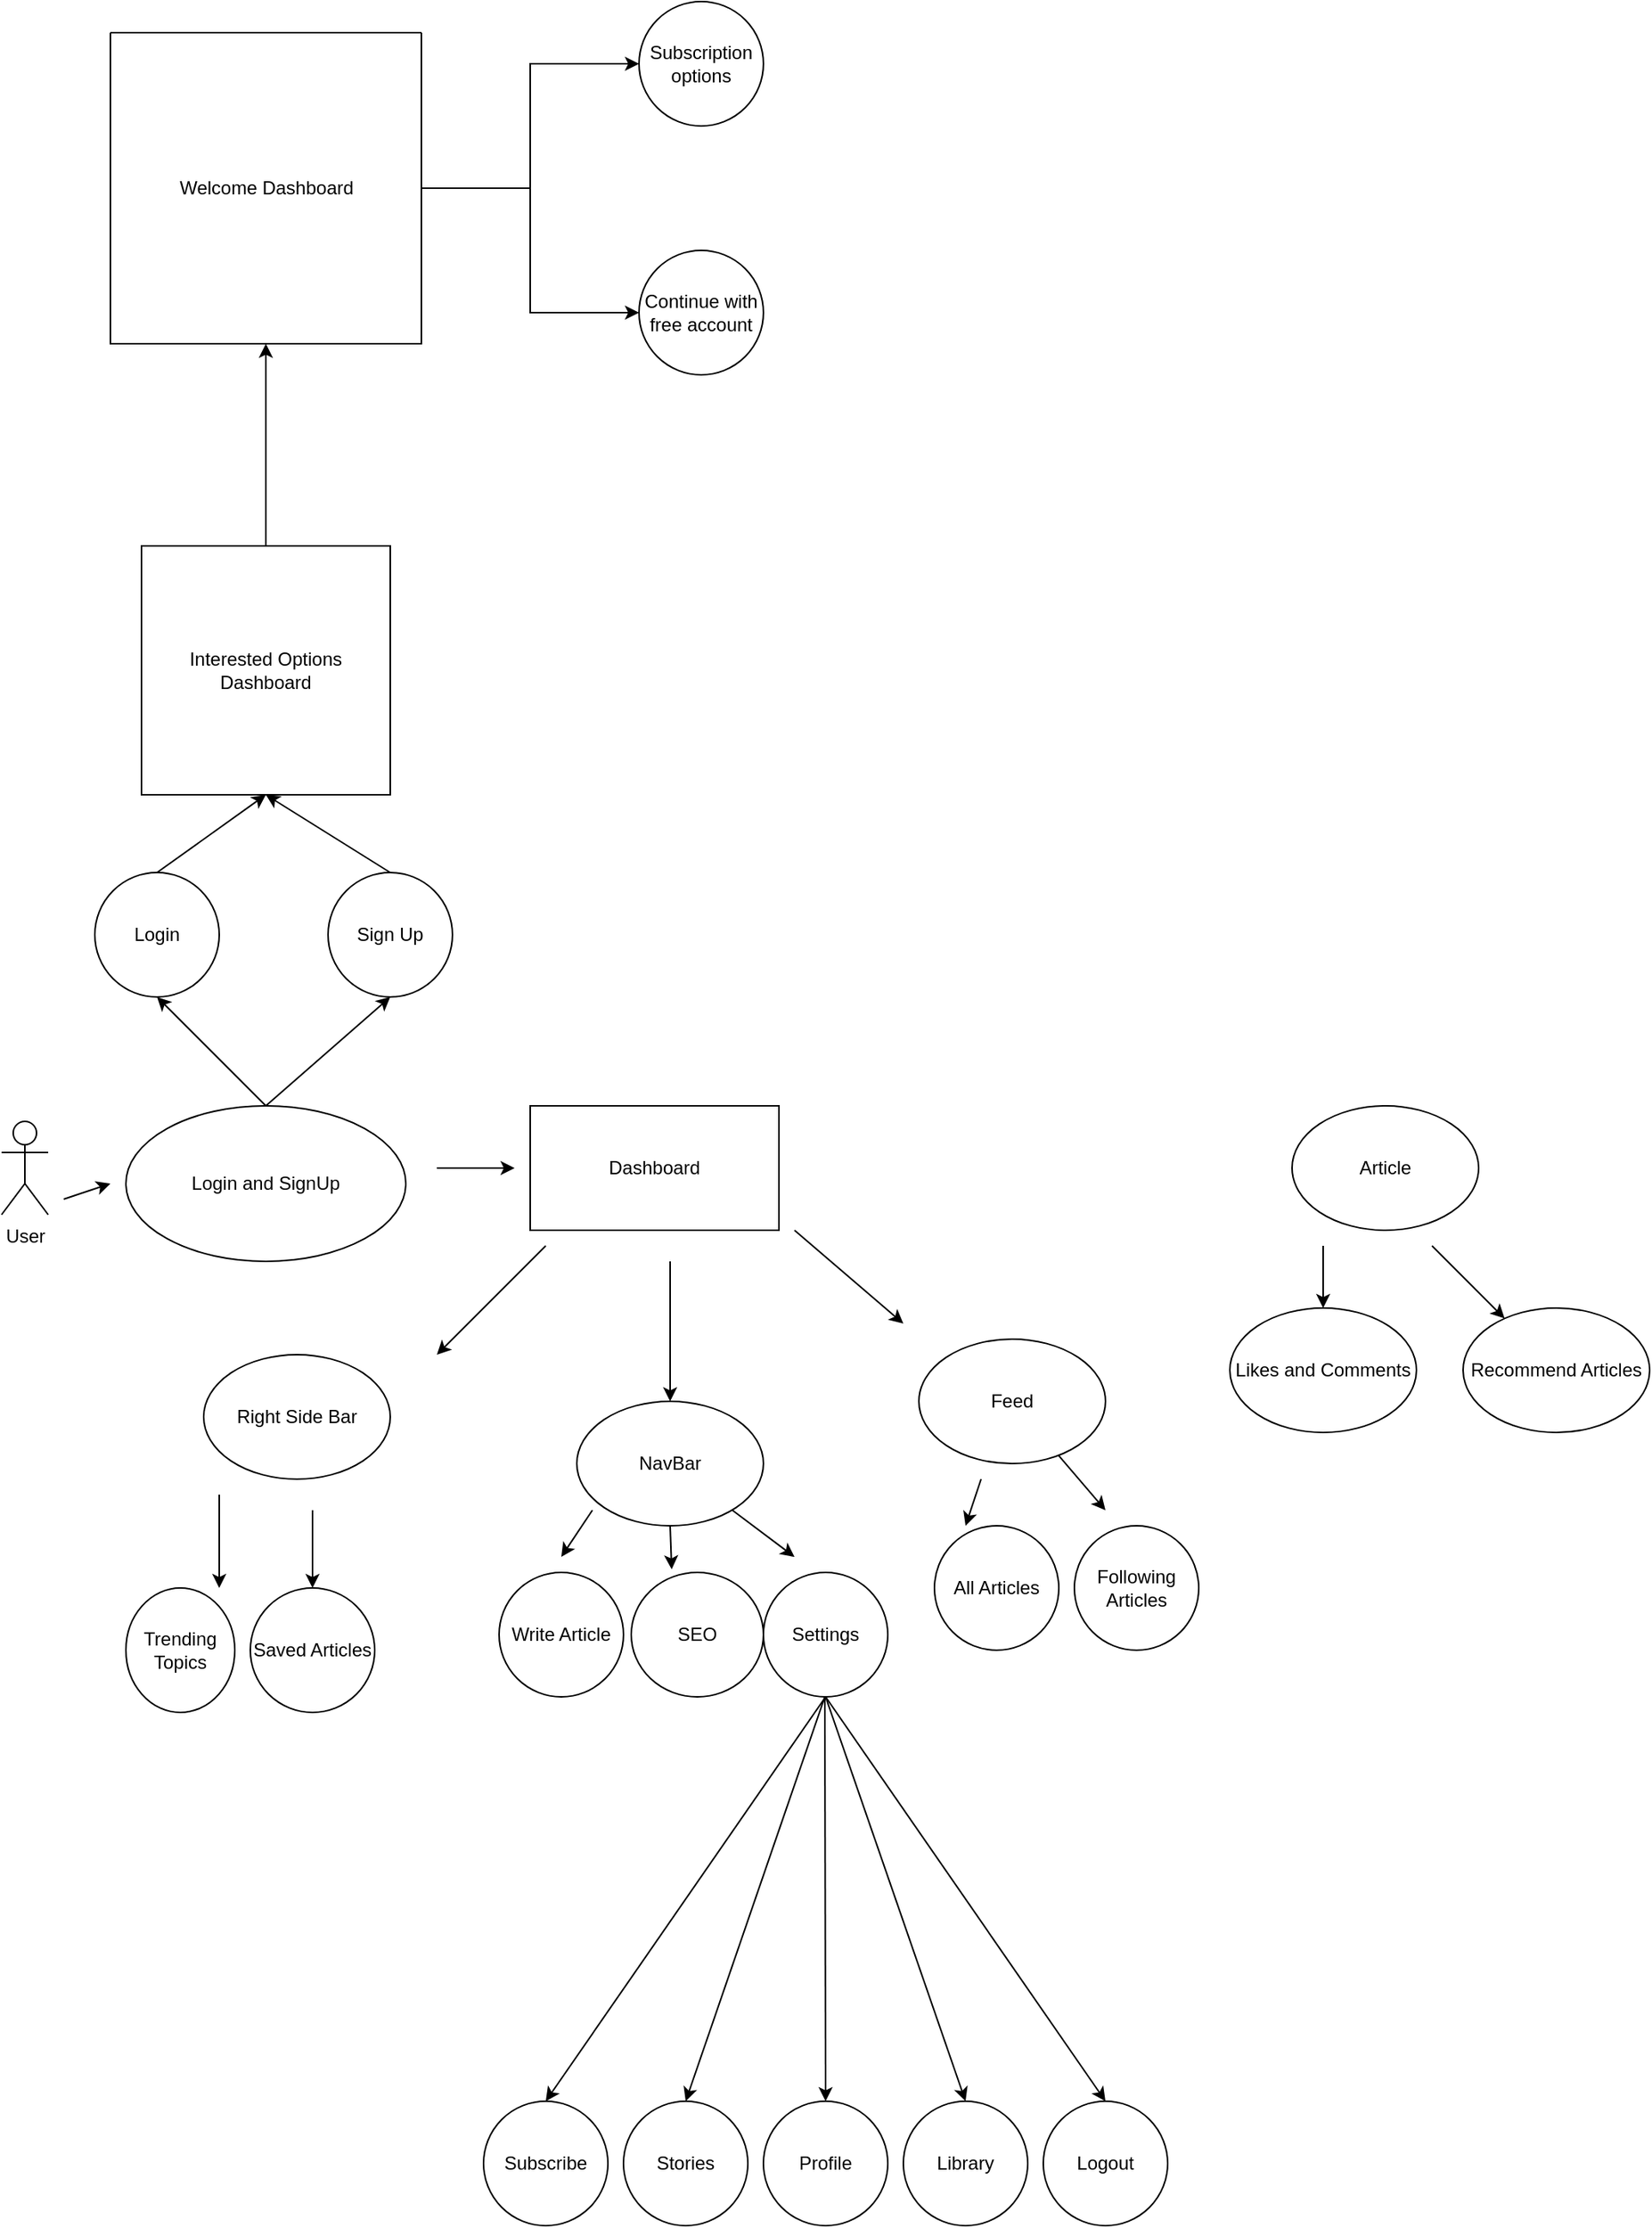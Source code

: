 <mxfile version="22.0.0" type="github">
  <diagram name="Page-1" id="HLBAHSRAQftFI1AV-PXY">
    <mxGraphModel dx="1230" dy="20684" grid="1" gridSize="10" guides="1" tooltips="1" connect="1" arrows="1" fold="1" page="1" pageScale="1" pageWidth="20000" pageHeight="20000" math="0" shadow="0">
      <root>
        <mxCell id="0" />
        <mxCell id="1" parent="0" />
        <mxCell id="kWuQgmkxJEoCWj09236m-1" value="Login and SignUp" style="ellipse;whiteSpace=wrap;html=1;" parent="1" vertex="1">
          <mxGeometry x="100" y="70" width="180" height="100" as="geometry" />
        </mxCell>
        <mxCell id="kWuQgmkxJEoCWj09236m-2" value="Text" style="text;strokeColor=none;align=center;fillColor=none;html=1;verticalAlign=middle;whiteSpace=wrap;rounded=0;" parent="1" vertex="1">
          <mxGeometry x="440" y="95" width="60" height="30" as="geometry" />
        </mxCell>
        <mxCell id="kWuQgmkxJEoCWj09236m-3" value="Dashboard" style="square;whiteSpace=wrap;html=1;" parent="1" vertex="1">
          <mxGeometry x="360" y="70" width="160" height="80" as="geometry" />
        </mxCell>
        <mxCell id="kWuQgmkxJEoCWj09236m-8" value="" style="endArrow=classic;html=1;rounded=0;" parent="1" target="kWuQgmkxJEoCWj09236m-5" edge="1">
          <mxGeometry width="50" height="50" relative="1" as="geometry">
            <mxPoint x="450" y="170" as="sourcePoint" />
            <mxPoint x="520" y="241" as="targetPoint" />
            <Array as="points">
              <mxPoint x="450" y="220" />
            </Array>
          </mxGeometry>
        </mxCell>
        <mxCell id="kWuQgmkxJEoCWj09236m-10" value="Feed" style="ellipse;whiteSpace=wrap;html=1;" parent="1" vertex="1">
          <mxGeometry x="610" y="220" width="120" height="80" as="geometry" />
        </mxCell>
        <mxCell id="kWuQgmkxJEoCWj09236m-11" value="Right Side Bar" style="ellipse;whiteSpace=wrap;html=1;" parent="1" vertex="1">
          <mxGeometry x="150" y="230" width="120" height="80" as="geometry" />
        </mxCell>
        <mxCell id="kWuQgmkxJEoCWj09236m-12" value="" style="endArrow=classic;html=1;rounded=0;" parent="1" edge="1">
          <mxGeometry width="50" height="50" relative="1" as="geometry">
            <mxPoint x="370" y="160" as="sourcePoint" />
            <mxPoint x="300" y="230" as="targetPoint" />
          </mxGeometry>
        </mxCell>
        <mxCell id="kWuQgmkxJEoCWj09236m-13" value="" style="endArrow=classic;html=1;rounded=0;" parent="1" edge="1">
          <mxGeometry width="50" height="50" relative="1" as="geometry">
            <mxPoint x="530" y="150" as="sourcePoint" />
            <mxPoint x="600" y="210" as="targetPoint" />
            <Array as="points" />
          </mxGeometry>
        </mxCell>
        <mxCell id="kWuQgmkxJEoCWj09236m-14" value="" style="endArrow=classic;html=1;rounded=0;" parent="1" edge="1">
          <mxGeometry width="50" height="50" relative="1" as="geometry">
            <mxPoint x="300" y="110" as="sourcePoint" />
            <mxPoint x="350" y="110" as="targetPoint" />
          </mxGeometry>
        </mxCell>
        <mxCell id="kWuQgmkxJEoCWj09236m-15" value="Saved Articles" style="ellipse;whiteSpace=wrap;html=1;" parent="1" vertex="1">
          <mxGeometry x="180" y="380" width="80" height="80" as="geometry" />
        </mxCell>
        <mxCell id="kWuQgmkxJEoCWj09236m-16" value="Trending Topics" style="ellipse;whiteSpace=wrap;html=1;" parent="1" vertex="1">
          <mxGeometry x="100" y="380" width="70" height="80" as="geometry" />
        </mxCell>
        <mxCell id="kWuQgmkxJEoCWj09236m-17" value="" style="endArrow=classic;html=1;rounded=0;" parent="1" edge="1">
          <mxGeometry width="50" height="50" relative="1" as="geometry">
            <mxPoint x="160" y="320" as="sourcePoint" />
            <mxPoint x="160" y="380" as="targetPoint" />
          </mxGeometry>
        </mxCell>
        <mxCell id="kWuQgmkxJEoCWj09236m-18" value="" style="endArrow=classic;html=1;rounded=0;" parent="1" source="kWuQgmkxJEoCWj09236m-5" edge="1">
          <mxGeometry width="50" height="50" relative="1" as="geometry">
            <mxPoint x="400" y="310" as="sourcePoint" />
            <mxPoint x="450" y="260" as="targetPoint" />
          </mxGeometry>
        </mxCell>
        <mxCell id="kWuQgmkxJEoCWj09236m-19" value="" style="endArrow=classic;html=1;rounded=0;" parent="1" target="kWuQgmkxJEoCWj09236m-5" edge="1">
          <mxGeometry width="50" height="50" relative="1" as="geometry">
            <mxPoint x="400" y="310" as="sourcePoint" />
            <mxPoint x="450" y="260" as="targetPoint" />
          </mxGeometry>
        </mxCell>
        <mxCell id="kWuQgmkxJEoCWj09236m-5" value="NavBar" style="ellipse;whiteSpace=wrap;html=1;" parent="1" vertex="1">
          <mxGeometry x="390" y="260" width="120" height="80" as="geometry" />
        </mxCell>
        <mxCell id="kWuQgmkxJEoCWj09236m-20" value="" style="endArrow=classic;html=1;rounded=0;" parent="1" edge="1">
          <mxGeometry width="50" height="50" relative="1" as="geometry">
            <mxPoint x="220" y="330" as="sourcePoint" />
            <mxPoint x="220" y="380" as="targetPoint" />
          </mxGeometry>
        </mxCell>
        <mxCell id="kWuQgmkxJEoCWj09236m-21" value="User" style="shape=umlActor;verticalLabelPosition=bottom;verticalAlign=top;html=1;outlineConnect=0;" parent="1" vertex="1">
          <mxGeometry x="20" y="80" width="30" height="60" as="geometry" />
        </mxCell>
        <mxCell id="kWuQgmkxJEoCWj09236m-22" value="" style="endArrow=classic;html=1;rounded=0;" parent="1" edge="1">
          <mxGeometry width="50" height="50" relative="1" as="geometry">
            <mxPoint x="60" y="130" as="sourcePoint" />
            <mxPoint x="90" y="120" as="targetPoint" />
          </mxGeometry>
        </mxCell>
        <mxCell id="kWuQgmkxJEoCWj09236m-26" value="Write Article" style="ellipse;whiteSpace=wrap;html=1;" parent="1" vertex="1">
          <mxGeometry x="340" y="370" width="80" height="80" as="geometry" />
        </mxCell>
        <mxCell id="kWuQgmkxJEoCWj09236m-27" value="" style="endArrow=classic;html=1;rounded=0;" parent="1" edge="1">
          <mxGeometry width="50" height="50" relative="1" as="geometry">
            <mxPoint x="400" y="330" as="sourcePoint" />
            <mxPoint x="380" y="360" as="targetPoint" />
          </mxGeometry>
        </mxCell>
        <mxCell id="kWuQgmkxJEoCWj09236m-28" value="SEO" style="ellipse;whiteSpace=wrap;html=1;" parent="1" vertex="1">
          <mxGeometry x="425" y="370" width="85" height="80" as="geometry" />
        </mxCell>
        <mxCell id="kWuQgmkxJEoCWj09236m-29" value="Settings" style="ellipse;whiteSpace=wrap;html=1;" parent="1" vertex="1">
          <mxGeometry x="510" y="370" width="80" height="80" as="geometry" />
        </mxCell>
        <mxCell id="kWuQgmkxJEoCWj09236m-30" value="" style="endArrow=classic;html=1;rounded=0;entryX=0.306;entryY=-0.025;entryDx=0;entryDy=0;entryPerimeter=0;" parent="1" target="kWuQgmkxJEoCWj09236m-28" edge="1">
          <mxGeometry width="50" height="50" relative="1" as="geometry">
            <mxPoint x="450" y="340" as="sourcePoint" />
            <mxPoint x="450" y="360" as="targetPoint" />
          </mxGeometry>
        </mxCell>
        <mxCell id="kWuQgmkxJEoCWj09236m-31" value="" style="endArrow=classic;html=1;rounded=0;" parent="1" source="kWuQgmkxJEoCWj09236m-5" edge="1">
          <mxGeometry width="50" height="50" relative="1" as="geometry">
            <mxPoint x="450" y="320" as="sourcePoint" />
            <mxPoint x="530" y="360" as="targetPoint" />
          </mxGeometry>
        </mxCell>
        <mxCell id="kWuQgmkxJEoCWj09236m-32" value="All Articles" style="ellipse;whiteSpace=wrap;html=1;" parent="1" vertex="1">
          <mxGeometry x="620" y="340" width="80" height="80" as="geometry" />
        </mxCell>
        <mxCell id="kWuQgmkxJEoCWj09236m-33" value="Following Articles" style="ellipse;whiteSpace=wrap;html=1;" parent="1" vertex="1">
          <mxGeometry x="710" y="340" width="80" height="80" as="geometry" />
        </mxCell>
        <mxCell id="kWuQgmkxJEoCWj09236m-34" value="" style="endArrow=classic;html=1;rounded=0;" parent="1" source="kWuQgmkxJEoCWj09236m-10" edge="1">
          <mxGeometry width="50" height="50" relative="1" as="geometry">
            <mxPoint x="700" y="325" as="sourcePoint" />
            <mxPoint x="730" y="330" as="targetPoint" />
          </mxGeometry>
        </mxCell>
        <mxCell id="kWuQgmkxJEoCWj09236m-35" value="" style="endArrow=classic;html=1;rounded=0;entryX=0.25;entryY=0;entryDx=0;entryDy=0;entryPerimeter=0;" parent="1" target="kWuQgmkxJEoCWj09236m-32" edge="1">
          <mxGeometry width="50" height="50" relative="1" as="geometry">
            <mxPoint x="650" y="310" as="sourcePoint" />
            <mxPoint x="630" y="290" as="targetPoint" />
          </mxGeometry>
        </mxCell>
        <mxCell id="5FA6khE3D7yvK3VwwhYJ-2" value="Profile" style="ellipse;whiteSpace=wrap;html=1;aspect=fixed;" parent="1" vertex="1">
          <mxGeometry x="510" y="710" width="80" height="80" as="geometry" />
        </mxCell>
        <mxCell id="5FA6khE3D7yvK3VwwhYJ-4" value="" style="endArrow=classic;html=1;rounded=0;entryX=0.5;entryY=0;entryDx=0;entryDy=0;" parent="1" target="5FA6khE3D7yvK3VwwhYJ-2" edge="1">
          <mxGeometry width="50" height="50" relative="1" as="geometry">
            <mxPoint x="549.5" y="450" as="sourcePoint" />
            <mxPoint x="550" y="500" as="targetPoint" />
          </mxGeometry>
        </mxCell>
        <mxCell id="5FA6khE3D7yvK3VwwhYJ-5" value="Library" style="ellipse;whiteSpace=wrap;html=1;aspect=fixed;" parent="1" vertex="1">
          <mxGeometry x="600" y="710" width="80" height="80" as="geometry" />
        </mxCell>
        <mxCell id="5FA6khE3D7yvK3VwwhYJ-6" value="Stories" style="ellipse;whiteSpace=wrap;html=1;aspect=fixed;" parent="1" vertex="1">
          <mxGeometry x="420" y="710" width="80" height="80" as="geometry" />
        </mxCell>
        <mxCell id="5FA6khE3D7yvK3VwwhYJ-7" value="" style="endArrow=classic;html=1;rounded=0;entryX=0.5;entryY=0;entryDx=0;entryDy=0;" parent="1" target="5FA6khE3D7yvK3VwwhYJ-6" edge="1">
          <mxGeometry width="50" height="50" relative="1" as="geometry">
            <mxPoint x="549.5" y="450" as="sourcePoint" />
            <mxPoint x="550" y="710" as="targetPoint" />
          </mxGeometry>
        </mxCell>
        <mxCell id="5FA6khE3D7yvK3VwwhYJ-9" value="" style="endArrow=classic;html=1;rounded=0;entryX=0.5;entryY=0;entryDx=0;entryDy=0;exitX=0.5;exitY=1;exitDx=0;exitDy=0;" parent="1" source="kWuQgmkxJEoCWj09236m-29" target="5FA6khE3D7yvK3VwwhYJ-5" edge="1">
          <mxGeometry width="50" height="50" relative="1" as="geometry">
            <mxPoint x="559.5" y="460" as="sourcePoint" />
            <mxPoint x="560" y="720" as="targetPoint" />
          </mxGeometry>
        </mxCell>
        <mxCell id="5FA6khE3D7yvK3VwwhYJ-10" value="Logout" style="ellipse;whiteSpace=wrap;html=1;aspect=fixed;" parent="1" vertex="1">
          <mxGeometry x="690" y="710" width="80" height="80" as="geometry" />
        </mxCell>
        <mxCell id="5FA6khE3D7yvK3VwwhYJ-11" value="" style="endArrow=classic;html=1;rounded=0;entryX=0.5;entryY=0;entryDx=0;entryDy=0;exitX=0.5;exitY=1;exitDx=0;exitDy=0;" parent="1" source="kWuQgmkxJEoCWj09236m-29" target="5FA6khE3D7yvK3VwwhYJ-10" edge="1">
          <mxGeometry width="50" height="50" relative="1" as="geometry">
            <mxPoint x="560" y="460" as="sourcePoint" />
            <mxPoint x="650" y="720" as="targetPoint" />
          </mxGeometry>
        </mxCell>
        <mxCell id="5FA6khE3D7yvK3VwwhYJ-12" value="Subscribe" style="ellipse;whiteSpace=wrap;html=1;aspect=fixed;" parent="1" vertex="1">
          <mxGeometry x="330" y="710" width="80" height="80" as="geometry" />
        </mxCell>
        <mxCell id="5FA6khE3D7yvK3VwwhYJ-13" value="" style="endArrow=classic;html=1;rounded=0;entryX=0.5;entryY=0;entryDx=0;entryDy=0;" parent="1" target="5FA6khE3D7yvK3VwwhYJ-12" edge="1">
          <mxGeometry width="50" height="50" relative="1" as="geometry">
            <mxPoint x="550" y="450" as="sourcePoint" />
            <mxPoint x="470" y="720" as="targetPoint" />
          </mxGeometry>
        </mxCell>
        <mxCell id="M7W290cnq0c0b7fb404U-10" value="Sign Up" style="ellipse;whiteSpace=wrap;html=1;aspect=fixed;" parent="1" vertex="1">
          <mxGeometry x="230" y="-80" width="80" height="80" as="geometry" />
        </mxCell>
        <mxCell id="M7W290cnq0c0b7fb404U-11" value="Login" style="ellipse;whiteSpace=wrap;html=1;aspect=fixed;" parent="1" vertex="1">
          <mxGeometry x="80" y="-80" width="80" height="80" as="geometry" />
        </mxCell>
        <mxCell id="M7W290cnq0c0b7fb404U-12" value="" style="endArrow=classic;html=1;rounded=0;entryX=0.5;entryY=1;entryDx=0;entryDy=0;" parent="1" target="M7W290cnq0c0b7fb404U-11" edge="1">
          <mxGeometry width="50" height="50" relative="1" as="geometry">
            <mxPoint x="190" y="70" as="sourcePoint" />
            <mxPoint x="450" y="-130" as="targetPoint" />
          </mxGeometry>
        </mxCell>
        <mxCell id="M7W290cnq0c0b7fb404U-13" value="" style="endArrow=classic;html=1;rounded=0;exitX=0.5;exitY=0;exitDx=0;exitDy=0;entryX=0.5;entryY=1;entryDx=0;entryDy=0;" parent="1" source="kWuQgmkxJEoCWj09236m-1" target="M7W290cnq0c0b7fb404U-10" edge="1">
          <mxGeometry width="50" height="50" relative="1" as="geometry">
            <mxPoint x="400" y="-80" as="sourcePoint" />
            <mxPoint x="450" y="-130" as="targetPoint" />
          </mxGeometry>
        </mxCell>
        <mxCell id="M7W290cnq0c0b7fb404U-24" style="edgeStyle=orthogonalEdgeStyle;rounded=0;orthogonalLoop=1;jettySize=auto;html=1;exitX=0.5;exitY=0;exitDx=0;exitDy=0;entryX=0.5;entryY=1;entryDx=0;entryDy=0;" edge="1" parent="1" source="M7W290cnq0c0b7fb404U-19" target="M7W290cnq0c0b7fb404U-23">
          <mxGeometry relative="1" as="geometry" />
        </mxCell>
        <mxCell id="M7W290cnq0c0b7fb404U-19" value="Interested Options Dashboard" style="whiteSpace=wrap;html=1;aspect=fixed;" parent="1" vertex="1">
          <mxGeometry x="110" y="-290" width="160" height="160" as="geometry" />
        </mxCell>
        <mxCell id="M7W290cnq0c0b7fb404U-20" value="" style="endArrow=classic;html=1;rounded=0;exitX=0.5;exitY=0;exitDx=0;exitDy=0;entryX=0.5;entryY=1;entryDx=0;entryDy=0;" parent="1" source="M7W290cnq0c0b7fb404U-11" target="M7W290cnq0c0b7fb404U-19" edge="1">
          <mxGeometry width="50" height="50" relative="1" as="geometry">
            <mxPoint x="120" y="-90" as="sourcePoint" />
            <mxPoint x="450" y="-260" as="targetPoint" />
          </mxGeometry>
        </mxCell>
        <mxCell id="M7W290cnq0c0b7fb404U-21" value="" style="endArrow=classic;html=1;rounded=0;exitX=0.5;exitY=0;exitDx=0;exitDy=0;entryX=0.5;entryY=1;entryDx=0;entryDy=0;" parent="1" source="M7W290cnq0c0b7fb404U-10" target="M7W290cnq0c0b7fb404U-19" edge="1">
          <mxGeometry width="50" height="50" relative="1" as="geometry">
            <mxPoint x="400" y="-210" as="sourcePoint" />
            <mxPoint x="450" y="-260" as="targetPoint" />
          </mxGeometry>
        </mxCell>
        <mxCell id="aPIvRnaIBogNojtCmJOu-1" value="Article" style="ellipse;whiteSpace=wrap;html=1;" vertex="1" parent="1">
          <mxGeometry x="850" y="70" width="120" height="80" as="geometry" />
        </mxCell>
        <mxCell id="M7W290cnq0c0b7fb404U-28" style="edgeStyle=orthogonalEdgeStyle;rounded=0;orthogonalLoop=1;jettySize=auto;html=1;exitX=1;exitY=0.5;exitDx=0;exitDy=0;" edge="1" parent="1" source="M7W290cnq0c0b7fb404U-23" target="M7W290cnq0c0b7fb404U-27">
          <mxGeometry relative="1" as="geometry" />
        </mxCell>
        <mxCell id="aPIvRnaIBogNojtCmJOu-2" value="Likes and Comments" style="ellipse;whiteSpace=wrap;html=1;" vertex="1" parent="1">
          <mxGeometry x="810" y="200" width="120" height="80" as="geometry" />
        </mxCell>
        <mxCell id="M7W290cnq0c0b7fb404U-30" style="edgeStyle=orthogonalEdgeStyle;rounded=0;orthogonalLoop=1;jettySize=auto;html=1;exitX=1;exitY=0.5;exitDx=0;exitDy=0;entryX=0;entryY=0.5;entryDx=0;entryDy=0;" edge="1" parent="1" source="M7W290cnq0c0b7fb404U-23" target="M7W290cnq0c0b7fb404U-29">
          <mxGeometry relative="1" as="geometry" />
        </mxCell>
        <mxCell id="aPIvRnaIBogNojtCmJOu-3" value="Recommend Articles" style="ellipse;whiteSpace=wrap;html=1;" vertex="1" parent="1">
          <mxGeometry x="960" y="200" width="120" height="80" as="geometry" />
        </mxCell>
        <mxCell id="M7W290cnq0c0b7fb404U-23" value="" style="swimlane;startSize=0;" vertex="1" parent="1">
          <mxGeometry x="90" y="-620" width="200" height="200" as="geometry">
            <mxRectangle x="320" y="-520" width="50" height="40" as="alternateBounds" />
          </mxGeometry>
        </mxCell>
        <mxCell id="M7W290cnq0c0b7fb404U-26" value="Welcome Dashboard" style="text;html=1;align=center;verticalAlign=middle;resizable=0;points=[];autosize=1;strokeColor=none;fillColor=none;" vertex="1" parent="M7W290cnq0c0b7fb404U-23">
          <mxGeometry x="30" y="85" width="140" height="30" as="geometry" />
        </mxCell>
        <mxCell id="aPIvRnaIBogNojtCmJOu-4" value="" style="endArrow=classic;html=1;rounded=0;" edge="1" parent="1" target="aPIvRnaIBogNojtCmJOu-2">
          <mxGeometry width="50" height="50" relative="1" as="geometry">
            <mxPoint x="870" y="160" as="sourcePoint" />
            <mxPoint x="840" y="125" as="targetPoint" />
          </mxGeometry>
        </mxCell>
        <mxCell id="M7W290cnq0c0b7fb404U-27" value="Subscription options" style="ellipse;whiteSpace=wrap;html=1;aspect=fixed;" vertex="1" parent="1">
          <mxGeometry x="430" y="-640" width="80" height="80" as="geometry" />
        </mxCell>
        <mxCell id="aPIvRnaIBogNojtCmJOu-5" value="" style="endArrow=classic;html=1;rounded=0;" edge="1" parent="1" target="aPIvRnaIBogNojtCmJOu-3">
          <mxGeometry width="50" height="50" relative="1" as="geometry">
            <mxPoint x="940" y="160" as="sourcePoint" />
            <mxPoint x="990" y="120" as="targetPoint" />
          </mxGeometry>
        </mxCell>
        <mxCell id="M7W290cnq0c0b7fb404U-29" value="Continue with free account" style="ellipse;whiteSpace=wrap;html=1;aspect=fixed;" vertex="1" parent="1">
          <mxGeometry x="430" y="-480" width="80" height="80" as="geometry" />
        </mxCell>
      </root>
    </mxGraphModel>
  </diagram>
</mxfile>
